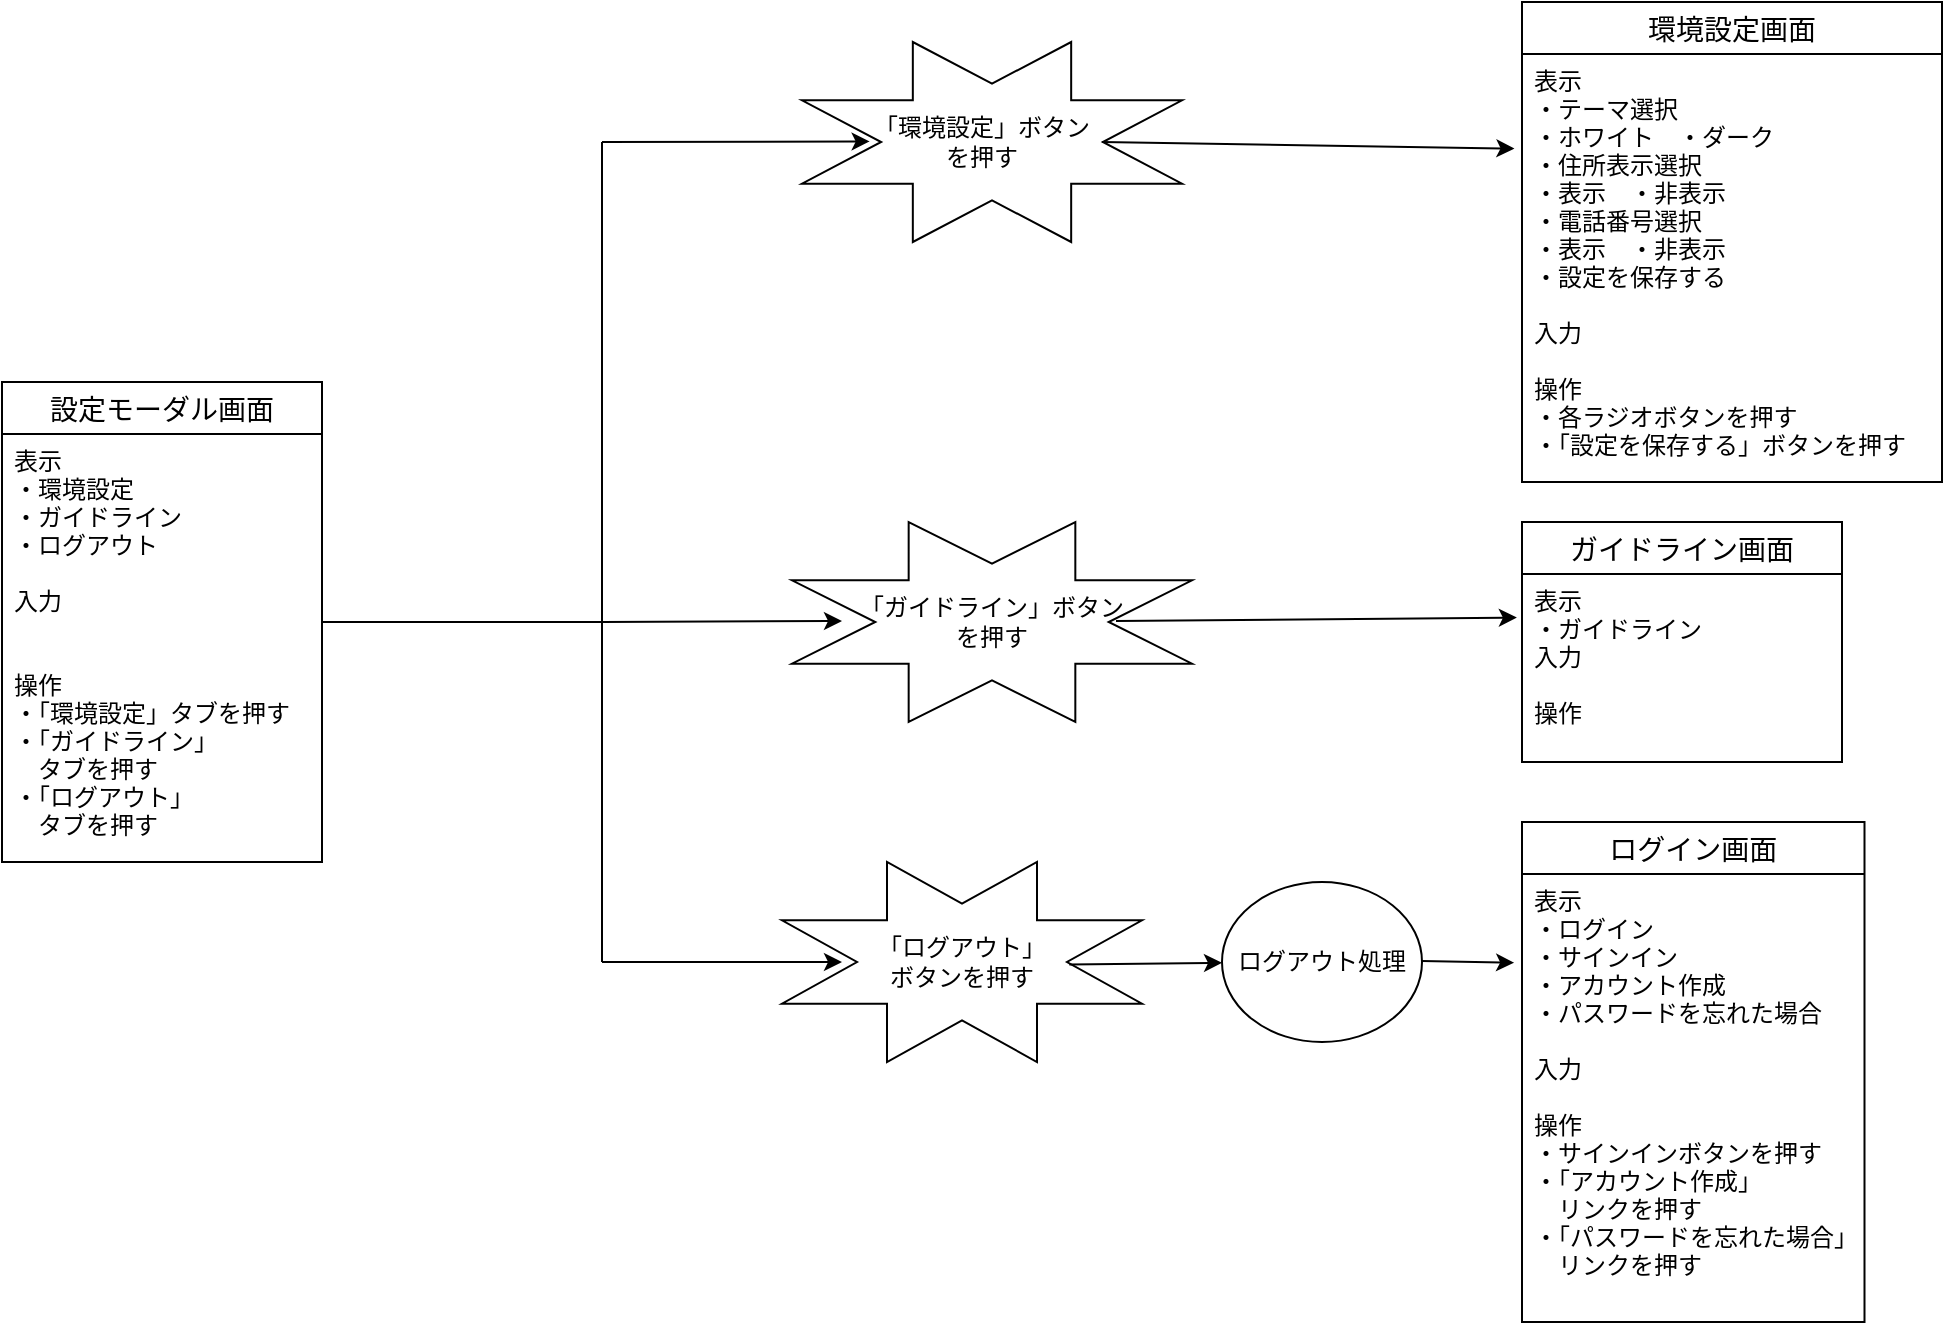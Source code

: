 <mxfile version="13.6.5">
    <diagram id="nBwtx5O17io5sNKS_FAY" name="ページ1">
        <mxGraphModel dx="1318" dy="675" grid="1" gridSize="10" guides="1" tooltips="1" connect="1" arrows="1" fold="1" page="1" pageScale="1" pageWidth="827" pageHeight="1169" math="0" shadow="0">
            <root>
                <mxCell id="0"/>
                <mxCell id="1" parent="0"/>
                <mxCell id="48" value="" style="endArrow=classic;html=1;entryX=0.178;entryY=0.497;entryDx=0;entryDy=0;entryPerimeter=0;" parent="1" target="66" edge="1">
                    <mxGeometry width="50" height="50" relative="1" as="geometry">
                        <mxPoint x="360" y="190" as="sourcePoint"/>
                        <mxPoint x="620" y="190" as="targetPoint"/>
                    </mxGeometry>
                </mxCell>
                <mxCell id="51" value="" style="endArrow=none;html=1;" parent="1" edge="1">
                    <mxGeometry width="50" height="50" relative="1" as="geometry">
                        <mxPoint x="360" y="600" as="sourcePoint"/>
                        <mxPoint x="360" y="190" as="targetPoint"/>
                    </mxGeometry>
                </mxCell>
                <mxCell id="59" value="" style="endArrow=classic;html=1;entryX=-0.023;entryY=0.198;entryDx=0;entryDy=0;entryPerimeter=0;" parent="1" edge="1" target="80">
                    <mxGeometry width="50" height="50" relative="1" as="geometry">
                        <mxPoint x="770" y="599.56" as="sourcePoint"/>
                        <mxPoint x="810" y="600" as="targetPoint"/>
                    </mxGeometry>
                </mxCell>
                <mxCell id="66" value="" style="verticalLabelPosition=bottom;verticalAlign=top;html=1;shape=mxgraph.basic.8_point_star;fillColor=#FFFFFF;" parent="1" vertex="1">
                    <mxGeometry x="460" y="140" width="190" height="100" as="geometry"/>
                </mxCell>
                <mxCell id="67" value="「環境設定」ボタンを押す" style="text;html=1;strokeColor=none;fillColor=none;align=center;verticalAlign=middle;whiteSpace=wrap;rounded=0;" parent="1" vertex="1">
                    <mxGeometry x="490" y="170" width="120" height="40" as="geometry"/>
                </mxCell>
                <mxCell id="68" value="" style="endArrow=classic;html=1;exitX=1;exitY=0.5;exitDx=0;exitDy=0;entryX=-0.018;entryY=0.221;entryDx=0;entryDy=0;entryPerimeter=0;" parent="1" source="67" edge="1" target="31">
                    <mxGeometry width="50" height="50" relative="1" as="geometry">
                        <mxPoint x="827" y="160" as="sourcePoint"/>
                        <mxPoint x="940" y="190" as="targetPoint"/>
                    </mxGeometry>
                </mxCell>
                <mxCell id="70" value="" style="verticalLabelPosition=bottom;verticalAlign=top;html=1;shape=mxgraph.basic.8_point_star;fillColor=#FFFFFF;" parent="1" vertex="1">
                    <mxGeometry x="455" y="380" width="200" height="100" as="geometry"/>
                </mxCell>
                <mxCell id="71" value="「ガイドライン」ボタンを押す" style="text;html=1;strokeColor=none;fillColor=none;align=center;verticalAlign=middle;whiteSpace=wrap;rounded=0;" parent="1" vertex="1">
                    <mxGeometry x="485" y="410" width="140" height="40" as="geometry"/>
                </mxCell>
                <mxCell id="72" value="" style="endArrow=classic;html=1;exitX=0.81;exitY=0.495;exitDx=0;exitDy=0;exitPerimeter=0;entryX=-0.016;entryY=0.232;entryDx=0;entryDy=0;entryPerimeter=0;" parent="1" source="70" target="45" edge="1">
                    <mxGeometry width="50" height="50" relative="1" as="geometry">
                        <mxPoint x="840" y="330" as="sourcePoint"/>
                        <mxPoint x="830" y="339" as="targetPoint"/>
                    </mxGeometry>
                </mxCell>
                <mxCell id="73" value="" style="endArrow=classic;html=1;" parent="1" edge="1">
                    <mxGeometry width="50" height="50" relative="1" as="geometry">
                        <mxPoint x="360" y="600" as="sourcePoint"/>
                        <mxPoint x="480" y="600" as="targetPoint"/>
                    </mxGeometry>
                </mxCell>
                <mxCell id="74" value="" style="verticalLabelPosition=bottom;verticalAlign=top;html=1;shape=mxgraph.basic.8_point_star;fillColor=#FFFFFF;" parent="1" vertex="1">
                    <mxGeometry x="450" y="550" width="180" height="100" as="geometry"/>
                </mxCell>
                <mxCell id="75" value="「ログアウト」ボタンを押す" style="text;html=1;strokeColor=none;fillColor=none;align=center;verticalAlign=middle;whiteSpace=wrap;rounded=0;" parent="1" vertex="1">
                    <mxGeometry x="495" y="590" width="90" height="20" as="geometry"/>
                </mxCell>
                <mxCell id="76" value="" style="endArrow=classic;html=1;exitX=0.798;exitY=0.512;exitDx=0;exitDy=0;exitPerimeter=0;" parent="1" source="74" target="77" edge="1">
                    <mxGeometry width="50" height="50" relative="1" as="geometry">
                        <mxPoint x="700" y="480" as="sourcePoint"/>
                        <mxPoint x="680" y="501" as="targetPoint"/>
                    </mxGeometry>
                </mxCell>
                <mxCell id="77" value="ログアウト処理" style="ellipse;whiteSpace=wrap;html=1;" parent="1" vertex="1">
                    <mxGeometry x="670" y="560" width="100" height="80" as="geometry"/>
                </mxCell>
                <mxCell id="82" value="" style="endArrow=classic;html=1;" parent="1" edge="1">
                    <mxGeometry width="50" height="50" relative="1" as="geometry">
                        <mxPoint x="360" y="430" as="sourcePoint"/>
                        <mxPoint x="480" y="429.5" as="targetPoint"/>
                    </mxGeometry>
                </mxCell>
                <mxCell id="60" value="設定モーダル画面" style="swimlane;fontStyle=0;childLayout=stackLayout;horizontal=1;startSize=26;horizontalStack=0;resizeParent=1;resizeParentMax=0;resizeLast=0;collapsible=1;marginBottom=0;align=center;fontSize=14;" parent="1" vertex="1">
                    <mxGeometry x="60" y="310" width="160" height="240" as="geometry"/>
                </mxCell>
                <mxCell id="61" value="表示&#10;・環境設定&#10;・ガイドライン&#10;・ログアウト&#10;&#10;入力&#10;&#10;&#10;操作&#10;・「環境設定」タブを押す&#10;・「ガイドライン」&#10;　タブを押す&#10;・「ログアウト」&#10;　タブを押す&#10;" style="text;strokeColor=none;fillColor=none;spacingLeft=4;spacingRight=4;overflow=hidden;rotatable=0;points=[[0,0.5],[1,0.5]];portConstraint=eastwest;fontSize=12;" parent="60" vertex="1">
                    <mxGeometry y="26" width="160" height="214" as="geometry"/>
                </mxCell>
                <mxCell id="83" value="" style="endArrow=none;html=1;" edge="1" parent="1">
                    <mxGeometry width="50" height="50" relative="1" as="geometry">
                        <mxPoint x="220" y="430" as="sourcePoint"/>
                        <mxPoint x="360" y="430" as="targetPoint"/>
                    </mxGeometry>
                </mxCell>
                <mxCell id="30" value="環境設定画面" style="swimlane;fontStyle=0;childLayout=stackLayout;horizontal=1;startSize=26;horizontalStack=0;resizeParent=1;resizeParentMax=0;resizeLast=0;collapsible=1;marginBottom=0;align=center;fontSize=14;" parent="1" vertex="1">
                    <mxGeometry x="820" y="120" width="210" height="240" as="geometry"/>
                </mxCell>
                <mxCell id="31" value="表示&#10;・テーマ選択&#10;・ホワイト　・ダーク&#10;・住所表示選択&#10;・表示　・非表示&#10;・電話番号選択&#10;・表示　・非表示&#10;・設定を保存する&#10;&#10;入力&#10;&#10;操作&#10;・各ラジオボタンを押す&#10;・「設定を保存する」ボタンを押す&#10;" style="text;strokeColor=none;fillColor=none;spacingLeft=4;spacingRight=4;overflow=hidden;rotatable=0;points=[[0,0.5],[1,0.5]];portConstraint=eastwest;fontSize=12;" parent="30" vertex="1">
                    <mxGeometry y="26" width="210" height="214" as="geometry"/>
                </mxCell>
                <mxCell id="44" value="ガイドライン画面" style="swimlane;fontStyle=0;childLayout=stackLayout;horizontal=1;startSize=26;horizontalStack=0;resizeParent=1;resizeParentMax=0;resizeLast=0;collapsible=1;marginBottom=0;align=center;fontSize=14;" parent="1" vertex="1">
                    <mxGeometry x="820" y="380" width="160" height="120" as="geometry"/>
                </mxCell>
                <mxCell id="45" value="表示&#10;・ガイドライン&#10;入力&#10;&#10;操作&#10;" style="text;strokeColor=none;fillColor=none;spacingLeft=4;spacingRight=4;overflow=hidden;rotatable=0;points=[[0,0.5],[1,0.5]];portConstraint=eastwest;fontSize=12;" parent="44" vertex="1">
                    <mxGeometry y="26" width="160" height="94" as="geometry"/>
                </mxCell>
                <mxCell id="79" value="ログイン画面" style="swimlane;fontStyle=0;childLayout=stackLayout;horizontal=1;startSize=26;horizontalStack=0;resizeParent=1;resizeParentMax=0;resizeLast=0;collapsible=1;marginBottom=0;align=center;fontSize=14;" parent="1" vertex="1">
                    <mxGeometry x="820" y="530" width="171.25" height="250" as="geometry"/>
                </mxCell>
                <mxCell id="80" value="表示&#10;・ログイン&#10;・サインイン&#10;・アカウント作成&#10;・パスワードを忘れた場合&#10;&#10;入力&#10;&#10;操作&#10;・サインインボタンを押す&#10;・「アカウント作成」&#10;　リンクを押す&#10;・「パスワードを忘れた場合」&#10;　リンクを押す" style="text;strokeColor=none;fillColor=none;spacingLeft=4;spacingRight=4;overflow=hidden;rotatable=0;points=[[0,0.5],[1,0.5]];portConstraint=eastwest;fontSize=12;" parent="79" vertex="1">
                    <mxGeometry y="26" width="171.25" height="224" as="geometry"/>
                </mxCell>
            </root>
        </mxGraphModel>
    </diagram>
</mxfile>